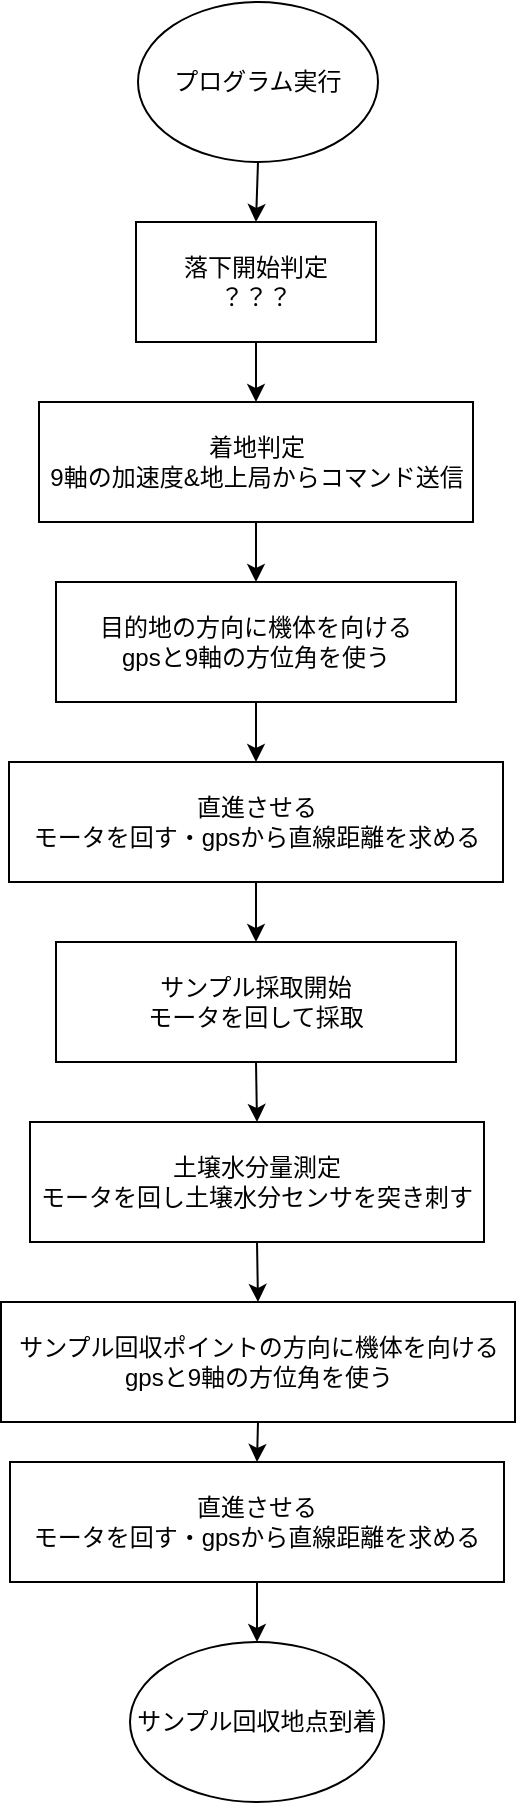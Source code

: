 <mxfile>
    <diagram id="RfQd1FZKVwX_YVwqkUuT" name="ページ1">
        <mxGraphModel dx="907" dy="458" grid="1" gridSize="10" guides="1" tooltips="1" connect="1" arrows="1" fold="1" page="1" pageScale="1" pageWidth="827" pageHeight="1169" math="0" shadow="0">
            <root>
                <mxCell id="0"/>
                <mxCell id="1" parent="0"/>
                <mxCell id="6" style="edgeStyle=none;html=1;exitX=0.5;exitY=1;exitDx=0;exitDy=0;entryX=0.5;entryY=0;entryDx=0;entryDy=0;" edge="1" parent="1" source="2" target="5">
                    <mxGeometry relative="1" as="geometry"/>
                </mxCell>
                <mxCell id="2" value="落下開始判定&lt;br&gt;？？？" style="rounded=0;whiteSpace=wrap;html=1;" vertex="1" parent="1">
                    <mxGeometry x="353" y="150" width="120" height="60" as="geometry"/>
                </mxCell>
                <mxCell id="4" style="edgeStyle=none;html=1;exitX=0.5;exitY=1;exitDx=0;exitDy=0;entryX=0.5;entryY=0;entryDx=0;entryDy=0;" edge="1" parent="1" source="3" target="2">
                    <mxGeometry relative="1" as="geometry"/>
                </mxCell>
                <mxCell id="3" value="プログラム実行" style="ellipse;whiteSpace=wrap;html=1;" vertex="1" parent="1">
                    <mxGeometry x="354" y="40" width="120" height="80" as="geometry"/>
                </mxCell>
                <mxCell id="8" style="edgeStyle=none;html=1;exitX=0.5;exitY=1;exitDx=0;exitDy=0;entryX=0.5;entryY=0;entryDx=0;entryDy=0;" edge="1" parent="1" source="5" target="7">
                    <mxGeometry relative="1" as="geometry"/>
                </mxCell>
                <mxCell id="5" value="着地判定&lt;br&gt;9軸の加速度&amp;amp;地上局からコマンド送信" style="rounded=0;whiteSpace=wrap;html=1;" vertex="1" parent="1">
                    <mxGeometry x="304.5" y="240" width="217" height="60" as="geometry"/>
                </mxCell>
                <mxCell id="10" style="edgeStyle=none;html=1;exitX=0.5;exitY=1;exitDx=0;exitDy=0;entryX=0.5;entryY=0;entryDx=0;entryDy=0;" edge="1" parent="1" source="7" target="9">
                    <mxGeometry relative="1" as="geometry"/>
                </mxCell>
                <mxCell id="7" value="目的地の方向に機体を向ける&lt;br&gt;gpsと9軸の方位角を使う" style="rounded=0;whiteSpace=wrap;html=1;" vertex="1" parent="1">
                    <mxGeometry x="313" y="330" width="200" height="60" as="geometry"/>
                </mxCell>
                <mxCell id="12" style="edgeStyle=none;html=1;exitX=0.5;exitY=1;exitDx=0;exitDy=0;entryX=0.5;entryY=0;entryDx=0;entryDy=0;" edge="1" parent="1" source="9" target="11">
                    <mxGeometry relative="1" as="geometry"/>
                </mxCell>
                <mxCell id="9" value="直進させる&lt;br&gt;モータを回す・gpsから直線距離を求める" style="rounded=0;whiteSpace=wrap;html=1;" vertex="1" parent="1">
                    <mxGeometry x="289.5" y="420" width="247" height="60" as="geometry"/>
                </mxCell>
                <mxCell id="14" style="edgeStyle=none;html=1;exitX=0.5;exitY=1;exitDx=0;exitDy=0;entryX=0.5;entryY=0;entryDx=0;entryDy=0;" edge="1" parent="1" source="11" target="13">
                    <mxGeometry relative="1" as="geometry"/>
                </mxCell>
                <mxCell id="11" value="サンプル採取開始&lt;br&gt;モータを回して採取" style="rounded=0;whiteSpace=wrap;html=1;" vertex="1" parent="1">
                    <mxGeometry x="313" y="510" width="200" height="60" as="geometry"/>
                </mxCell>
                <mxCell id="16" style="edgeStyle=none;html=1;exitX=0.5;exitY=1;exitDx=0;exitDy=0;entryX=0.5;entryY=0;entryDx=0;entryDy=0;" edge="1" parent="1" source="13" target="15">
                    <mxGeometry relative="1" as="geometry"/>
                </mxCell>
                <mxCell id="13" value="土壌水分量測定&lt;br&gt;モータを回し土壌水分センサを突き刺す" style="rounded=0;whiteSpace=wrap;html=1;" vertex="1" parent="1">
                    <mxGeometry x="300" y="600" width="227" height="60" as="geometry"/>
                </mxCell>
                <mxCell id="19" style="edgeStyle=none;html=1;exitX=0.5;exitY=1;exitDx=0;exitDy=0;entryX=0.5;entryY=0;entryDx=0;entryDy=0;entryPerimeter=0;" edge="1" parent="1" source="15" target="18">
                    <mxGeometry relative="1" as="geometry"/>
                </mxCell>
                <mxCell id="15" value="サンプル回収ポイントの方向に機体を向ける&lt;br&gt;gpsと9軸の方位角を使う" style="rounded=0;whiteSpace=wrap;html=1;" vertex="1" parent="1">
                    <mxGeometry x="285.5" y="690" width="257" height="60" as="geometry"/>
                </mxCell>
                <mxCell id="21" style="edgeStyle=none;html=1;exitX=0.5;exitY=1;exitDx=0;exitDy=0;entryX=0.5;entryY=0;entryDx=0;entryDy=0;" edge="1" parent="1" source="18" target="20">
                    <mxGeometry relative="1" as="geometry"/>
                </mxCell>
                <mxCell id="18" value="直進させる&lt;br&gt;モータを回す・gpsから直線距離を求める" style="rounded=0;whiteSpace=wrap;html=1;" vertex="1" parent="1">
                    <mxGeometry x="290" y="770" width="247" height="60" as="geometry"/>
                </mxCell>
                <mxCell id="20" value="サンプル回収地点到着" style="ellipse;whiteSpace=wrap;html=1;" vertex="1" parent="1">
                    <mxGeometry x="350" y="860" width="127" height="80" as="geometry"/>
                </mxCell>
            </root>
        </mxGraphModel>
    </diagram>
</mxfile>